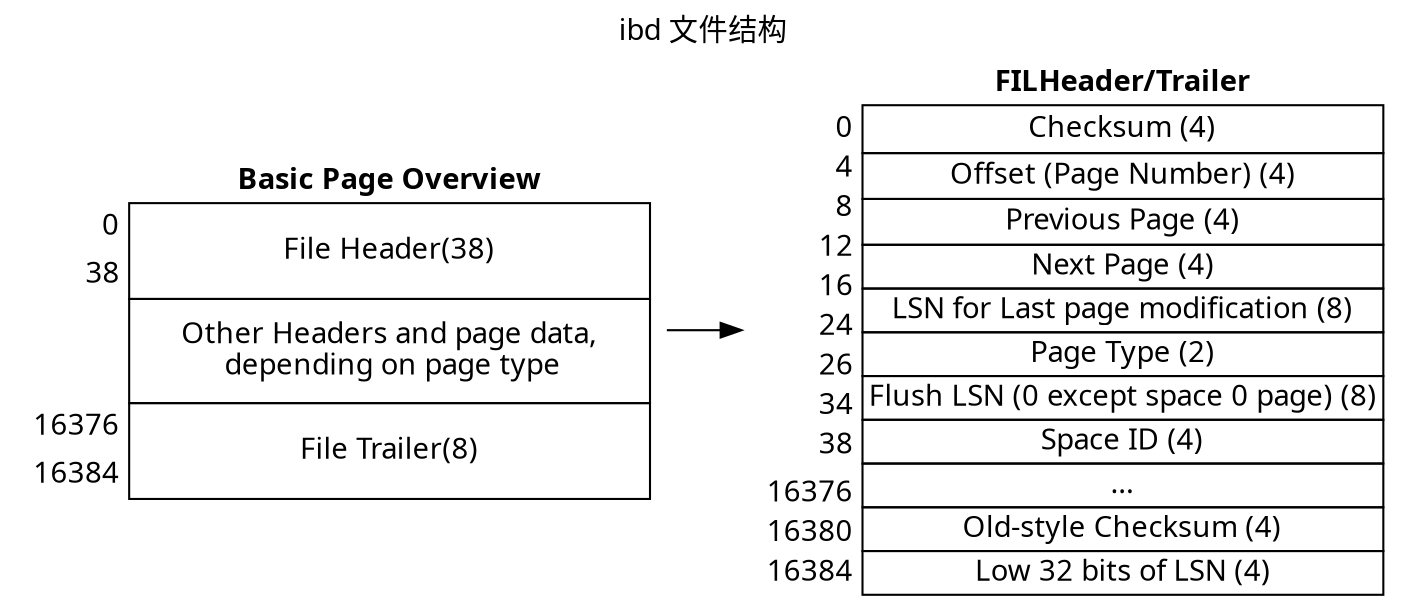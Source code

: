 digraph D {
    node [fontname="Microsoft Yahei"];
    node [shape=plaintext]
    labelloc="t"
    rankdir="LR"
    IBD [label=<
    <table border='0' cellborder='1' color='black' cellspacing='0'>
        <tr>
            <td width="10" border='0'></td>
            <td width="250" border='0'><b>Basic Page Overview</b></td>
        </tr>
        <tr>
            <td border='0'>
                <table border="0" color='black' cellspacing='0'>
                    <tr><td align="right">0</td></tr>
                    <tr><td></td></tr>
                    <tr><td align="right">38</td></tr>
                </table>  
            </td>
            <td>File Header(38)</td>
        </tr>        
        <tr>
            <td border='0'>
            </td>
            <td colspan='1' height="50" port="fbody">Other Headers and page data,<br/> depending on page type</td>
        </tr>
        <tr>
            <td border='0'>
                <table border="0" color='black' cellspacing='0'>
                    <tr><td align="right">16376</td></tr>
                    <tr><td></td></tr>
                    <tr><td align="right">16384</td></tr>
                </table>  
            </td>
            <td>File Trailer(8)</td>
        </tr>
    </table>
    >];

    IBDHT [label=<
    <table  border='0' cellborder='1' color='black' cellspacing='0'>
<tr>
            <td width="10" border='0'></td>
            <td width="250" border='0'><b>FILHeader/Trailer</b></td>
        </tr>
        <tr>
            <td border='0' rowspan='30'>
                <table border="0" color='black' cellspacing='0'>
                    <tr><td align="right">0</td></tr>
                    <tr><td align="right">4</td></tr>
                    <tr><td align="right">8</td></tr>
                    <tr><td align="right">12</td></tr>
                    <tr><td align="right">16</td></tr>
                    <tr><td align="right">24</td></tr>
                    <tr><td align="right">26</td></tr>
                    <tr><td align="right">34</td></tr>
                    <tr><td align="right">38</td></tr>
                    <tr><td align="right"></td></tr>
                    <tr><td align="right">16376</td></tr>
                    <tr><td align="right">16380</td></tr>
                    <tr><td align="right">16384</td></tr>
                </table>  
            </td>
            <td>Checksum (4)</td>
        </tr>
        <tr>
            <td>Offset (Page Number) (4)</td>
        </tr>
        <tr>
            <td>Previous Page (4)</td>
        </tr>
        <tr>
            <td>Next Page (4)</td>
        </tr>
        <tr>
            <td>LSN for Last page modification (8)</td>
        </tr>
        <tr>
            <td>Page Type (2)</td>
        </tr>
        <tr>
            <td>Flush LSN (0 except space 0 page) (8)</td>
        </tr>
        <tr>
            <td>Space ID (4)</td>
        </tr>
        <tr rowspan='5'>
            <td >...</td>
        </tr>
        <tr>
            <td>Old-style Checksum (4)</td>
        </tr>
        <tr>
            <td>Low 32 bits of LSN (4)</td>
        </tr>
    </table>
    >];

    fontname="Microsoft Yahei"
    label="ibd 文件结构";

    IBD -> IBDHT
}